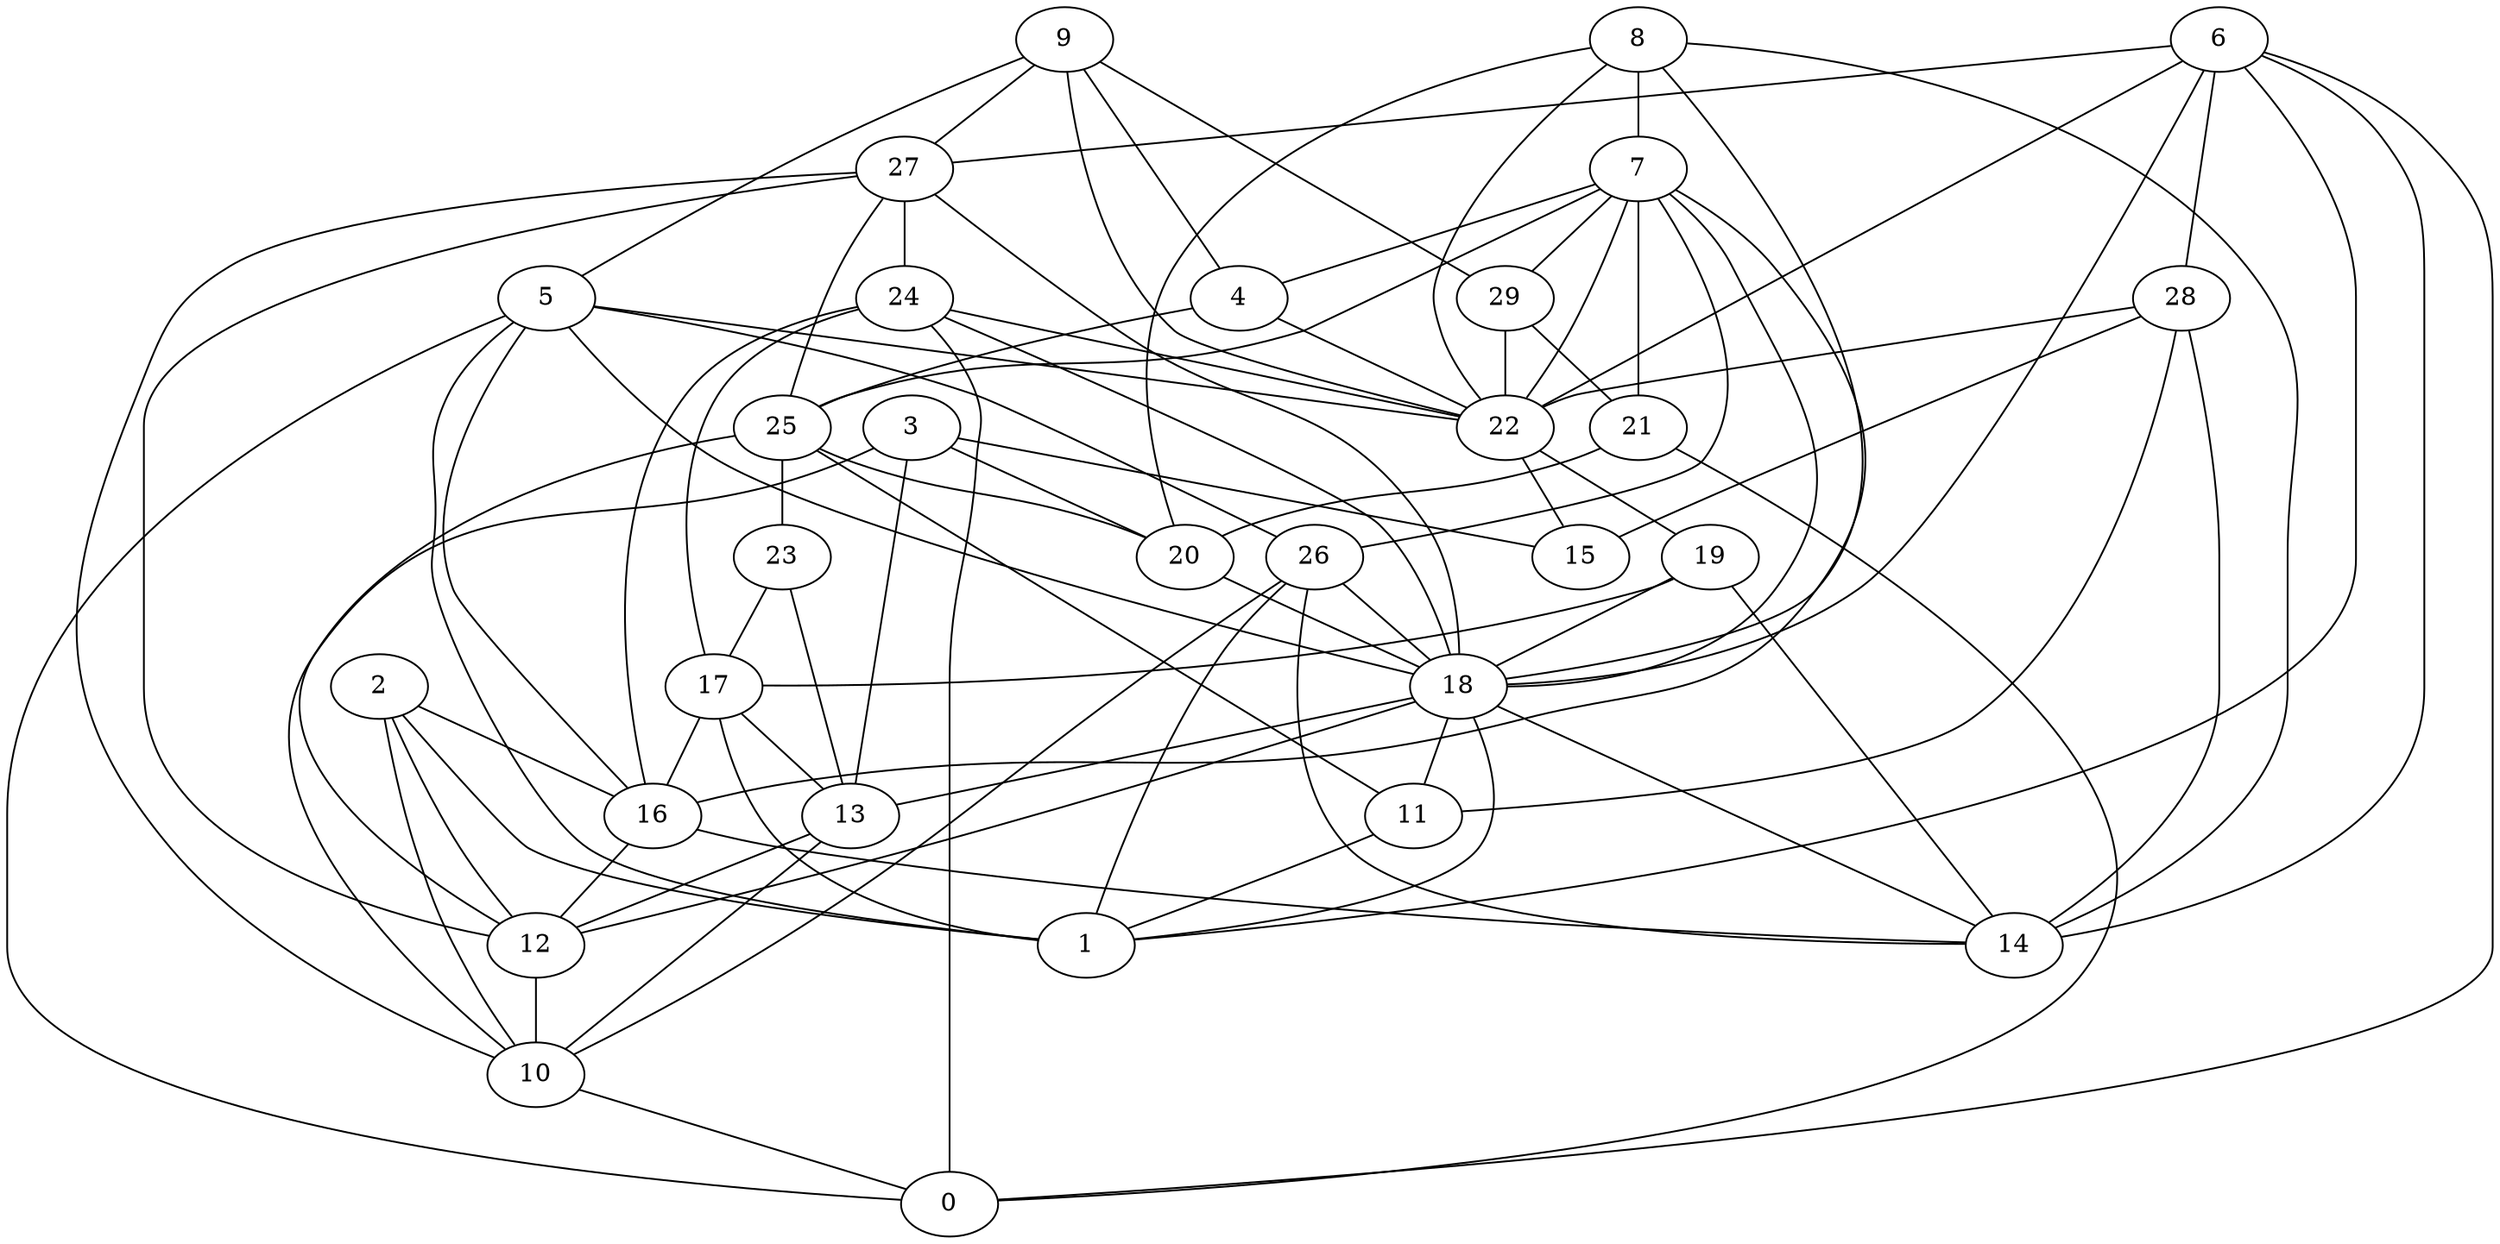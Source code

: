digraph GG_graph {

subgraph G_graph {
edge [color = black]
"20" -> "18" [dir = none]
"26" -> "14" [dir = none]
"26" -> "18" [dir = none]
"26" -> "1" [dir = none]
"26" -> "10" [dir = none]
"16" -> "12" [dir = none]
"16" -> "14" [dir = none]
"22" -> "19" [dir = none]
"22" -> "15" [dir = none]
"9" -> "29" [dir = none]
"9" -> "4" [dir = none]
"9" -> "22" [dir = none]
"9" -> "5" [dir = none]
"9" -> "27" [dir = none]
"28" -> "14" [dir = none]
"28" -> "15" [dir = none]
"28" -> "22" [dir = none]
"28" -> "11" [dir = none]
"17" -> "13" [dir = none]
"17" -> "16" [dir = none]
"17" -> "1" [dir = none]
"29" -> "21" [dir = none]
"29" -> "22" [dir = none]
"13" -> "10" [dir = none]
"13" -> "12" [dir = none]
"18" -> "14" [dir = none]
"18" -> "13" [dir = none]
"18" -> "11" [dir = none]
"18" -> "1" [dir = none]
"18" -> "12" [dir = none]
"11" -> "1" [dir = none]
"12" -> "10" [dir = none]
"5" -> "26" [dir = none]
"5" -> "16" [dir = none]
"5" -> "0" [dir = none]
"5" -> "1" [dir = none]
"5" -> "18" [dir = none]
"5" -> "22" [dir = none]
"2" -> "10" [dir = none]
"2" -> "12" [dir = none]
"2" -> "1" [dir = none]
"2" -> "16" [dir = none]
"25" -> "20" [dir = none]
"25" -> "11" [dir = none]
"25" -> "23" [dir = none]
"25" -> "12" [dir = none]
"27" -> "24" [dir = none]
"27" -> "25" [dir = none]
"27" -> "18" [dir = none]
"27" -> "10" [dir = none]
"27" -> "12" [dir = none]
"7" -> "4" [dir = none]
"7" -> "25" [dir = none]
"7" -> "29" [dir = none]
"7" -> "26" [dir = none]
"7" -> "16" [dir = none]
"7" -> "21" [dir = none]
"10" -> "0" [dir = none]
"3" -> "13" [dir = none]
"3" -> "20" [dir = none]
"3" -> "10" [dir = none]
"3" -> "15" [dir = none]
"6" -> "22" [dir = none]
"6" -> "1" [dir = none]
"6" -> "18" [dir = none]
"6" -> "27" [dir = none]
"6" -> "14" [dir = none]
"6" -> "0" [dir = none]
"19" -> "17" [dir = none]
"19" -> "14" [dir = none]
"19" -> "18" [dir = none]
"8" -> "18" [dir = none]
"8" -> "14" [dir = none]
"8" -> "20" [dir = none]
"8" -> "22" [dir = none]
"8" -> "7" [dir = none]
"24" -> "16" [dir = none]
"24" -> "0" [dir = none]
"24" -> "22" [dir = none]
"24" -> "18" [dir = none]
"24" -> "17" [dir = none]
"4" -> "22" [dir = none]
"4" -> "25" [dir = none]
"21" -> "20" [dir = none]
"21" -> "0" [dir = none]
"23" -> "13" [dir = none]
"23" -> "17" [dir = none]
"7" -> "18" [dir = none]
"7" -> "22" [dir = none]
"6" -> "28" [dir = none]
}

}
